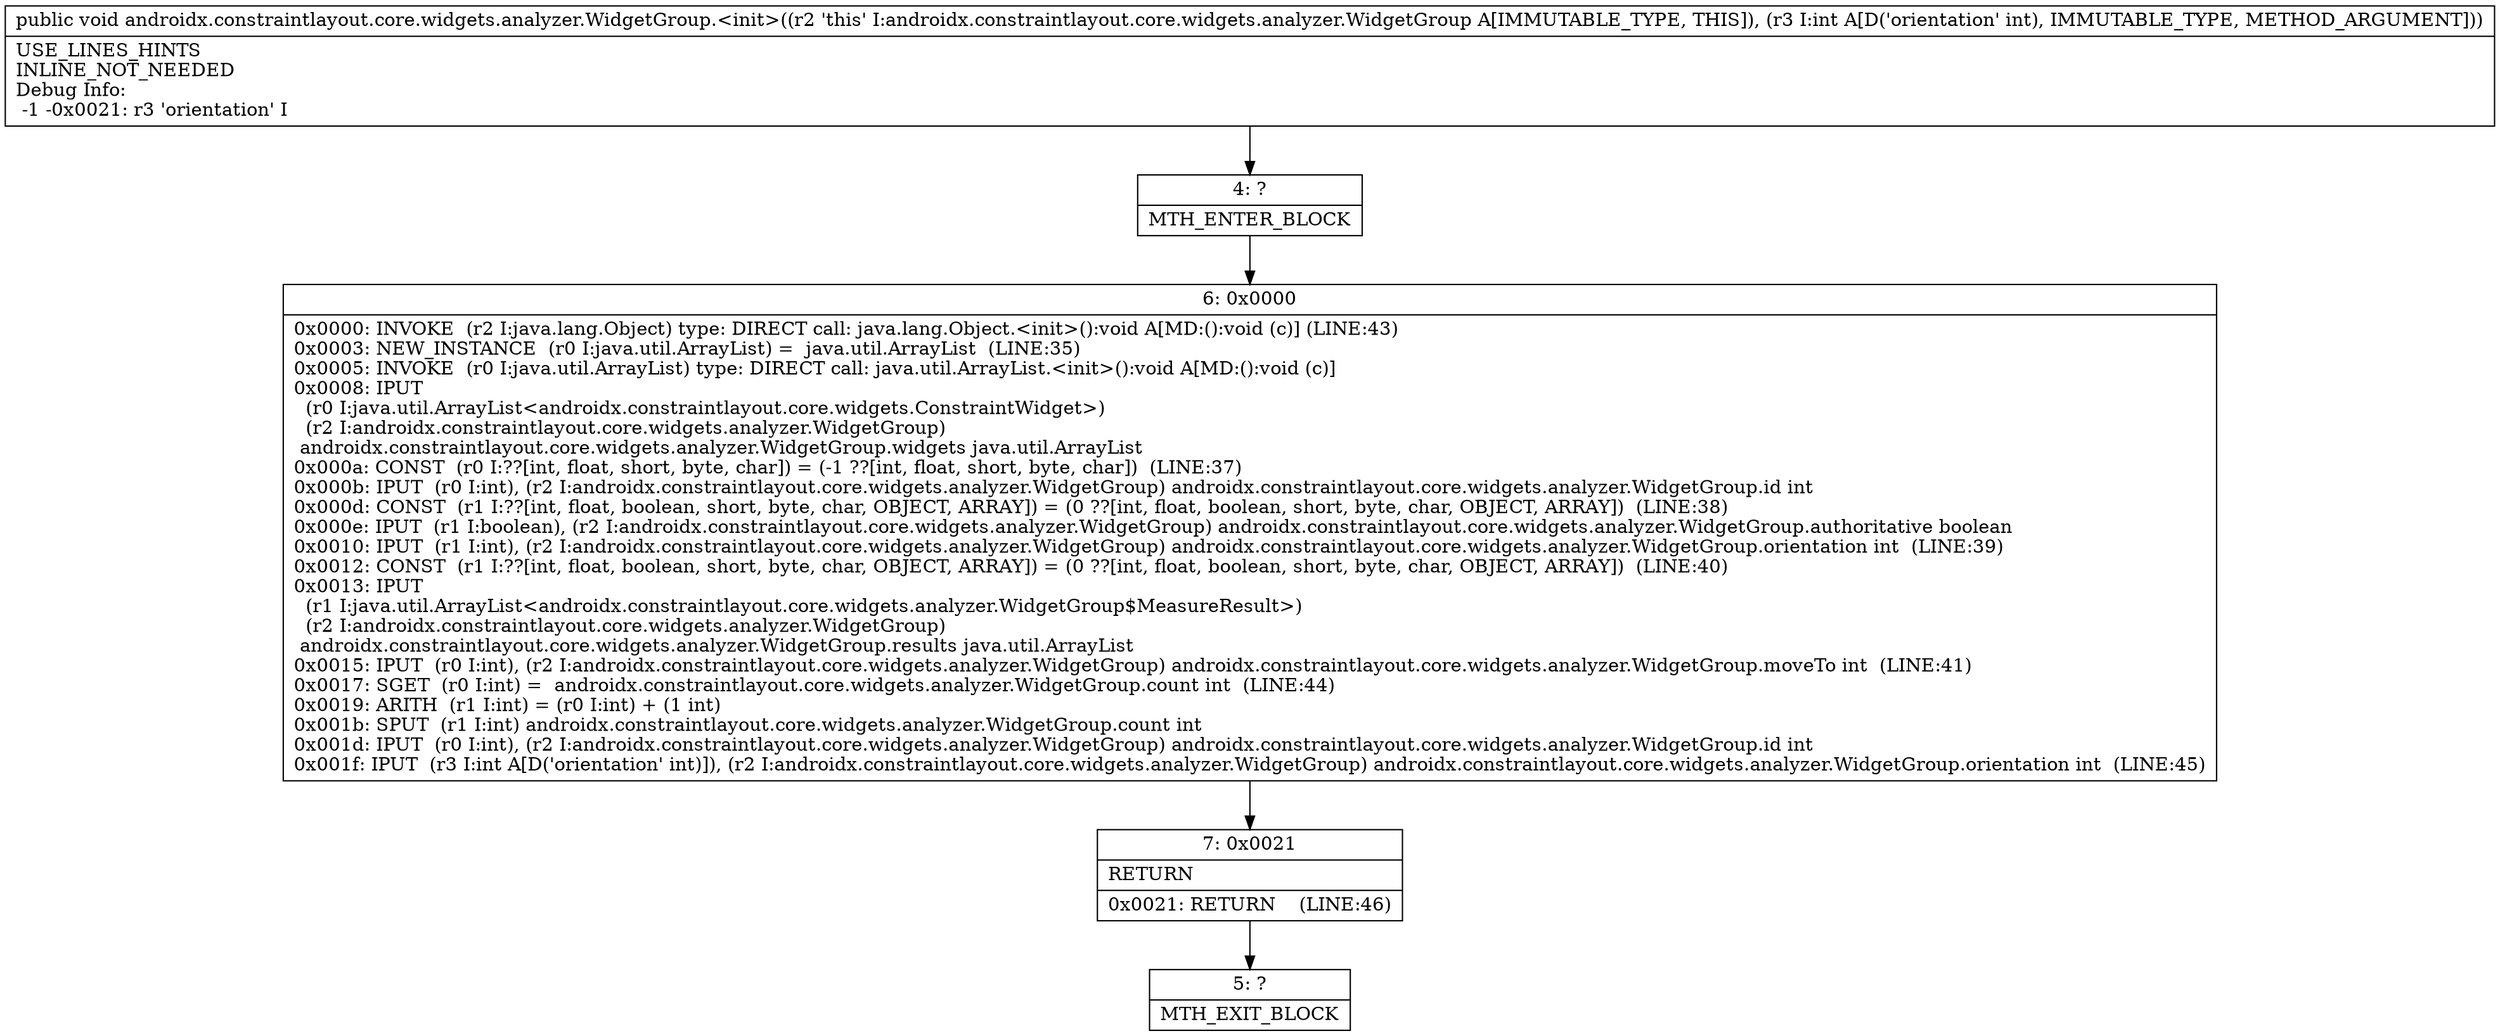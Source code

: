 digraph "CFG forandroidx.constraintlayout.core.widgets.analyzer.WidgetGroup.\<init\>(I)V" {
Node_4 [shape=record,label="{4\:\ ?|MTH_ENTER_BLOCK\l}"];
Node_6 [shape=record,label="{6\:\ 0x0000|0x0000: INVOKE  (r2 I:java.lang.Object) type: DIRECT call: java.lang.Object.\<init\>():void A[MD:():void (c)] (LINE:43)\l0x0003: NEW_INSTANCE  (r0 I:java.util.ArrayList) =  java.util.ArrayList  (LINE:35)\l0x0005: INVOKE  (r0 I:java.util.ArrayList) type: DIRECT call: java.util.ArrayList.\<init\>():void A[MD:():void (c)]\l0x0008: IPUT  \l  (r0 I:java.util.ArrayList\<androidx.constraintlayout.core.widgets.ConstraintWidget\>)\l  (r2 I:androidx.constraintlayout.core.widgets.analyzer.WidgetGroup)\l androidx.constraintlayout.core.widgets.analyzer.WidgetGroup.widgets java.util.ArrayList \l0x000a: CONST  (r0 I:??[int, float, short, byte, char]) = (\-1 ??[int, float, short, byte, char])  (LINE:37)\l0x000b: IPUT  (r0 I:int), (r2 I:androidx.constraintlayout.core.widgets.analyzer.WidgetGroup) androidx.constraintlayout.core.widgets.analyzer.WidgetGroup.id int \l0x000d: CONST  (r1 I:??[int, float, boolean, short, byte, char, OBJECT, ARRAY]) = (0 ??[int, float, boolean, short, byte, char, OBJECT, ARRAY])  (LINE:38)\l0x000e: IPUT  (r1 I:boolean), (r2 I:androidx.constraintlayout.core.widgets.analyzer.WidgetGroup) androidx.constraintlayout.core.widgets.analyzer.WidgetGroup.authoritative boolean \l0x0010: IPUT  (r1 I:int), (r2 I:androidx.constraintlayout.core.widgets.analyzer.WidgetGroup) androidx.constraintlayout.core.widgets.analyzer.WidgetGroup.orientation int  (LINE:39)\l0x0012: CONST  (r1 I:??[int, float, boolean, short, byte, char, OBJECT, ARRAY]) = (0 ??[int, float, boolean, short, byte, char, OBJECT, ARRAY])  (LINE:40)\l0x0013: IPUT  \l  (r1 I:java.util.ArrayList\<androidx.constraintlayout.core.widgets.analyzer.WidgetGroup$MeasureResult\>)\l  (r2 I:androidx.constraintlayout.core.widgets.analyzer.WidgetGroup)\l androidx.constraintlayout.core.widgets.analyzer.WidgetGroup.results java.util.ArrayList \l0x0015: IPUT  (r0 I:int), (r2 I:androidx.constraintlayout.core.widgets.analyzer.WidgetGroup) androidx.constraintlayout.core.widgets.analyzer.WidgetGroup.moveTo int  (LINE:41)\l0x0017: SGET  (r0 I:int) =  androidx.constraintlayout.core.widgets.analyzer.WidgetGroup.count int  (LINE:44)\l0x0019: ARITH  (r1 I:int) = (r0 I:int) + (1 int) \l0x001b: SPUT  (r1 I:int) androidx.constraintlayout.core.widgets.analyzer.WidgetGroup.count int \l0x001d: IPUT  (r0 I:int), (r2 I:androidx.constraintlayout.core.widgets.analyzer.WidgetGroup) androidx.constraintlayout.core.widgets.analyzer.WidgetGroup.id int \l0x001f: IPUT  (r3 I:int A[D('orientation' int)]), (r2 I:androidx.constraintlayout.core.widgets.analyzer.WidgetGroup) androidx.constraintlayout.core.widgets.analyzer.WidgetGroup.orientation int  (LINE:45)\l}"];
Node_7 [shape=record,label="{7\:\ 0x0021|RETURN\l|0x0021: RETURN    (LINE:46)\l}"];
Node_5 [shape=record,label="{5\:\ ?|MTH_EXIT_BLOCK\l}"];
MethodNode[shape=record,label="{public void androidx.constraintlayout.core.widgets.analyzer.WidgetGroup.\<init\>((r2 'this' I:androidx.constraintlayout.core.widgets.analyzer.WidgetGroup A[IMMUTABLE_TYPE, THIS]), (r3 I:int A[D('orientation' int), IMMUTABLE_TYPE, METHOD_ARGUMENT]))  | USE_LINES_HINTS\lINLINE_NOT_NEEDED\lDebug Info:\l  \-1 \-0x0021: r3 'orientation' I\l}"];
MethodNode -> Node_4;Node_4 -> Node_6;
Node_6 -> Node_7;
Node_7 -> Node_5;
}

